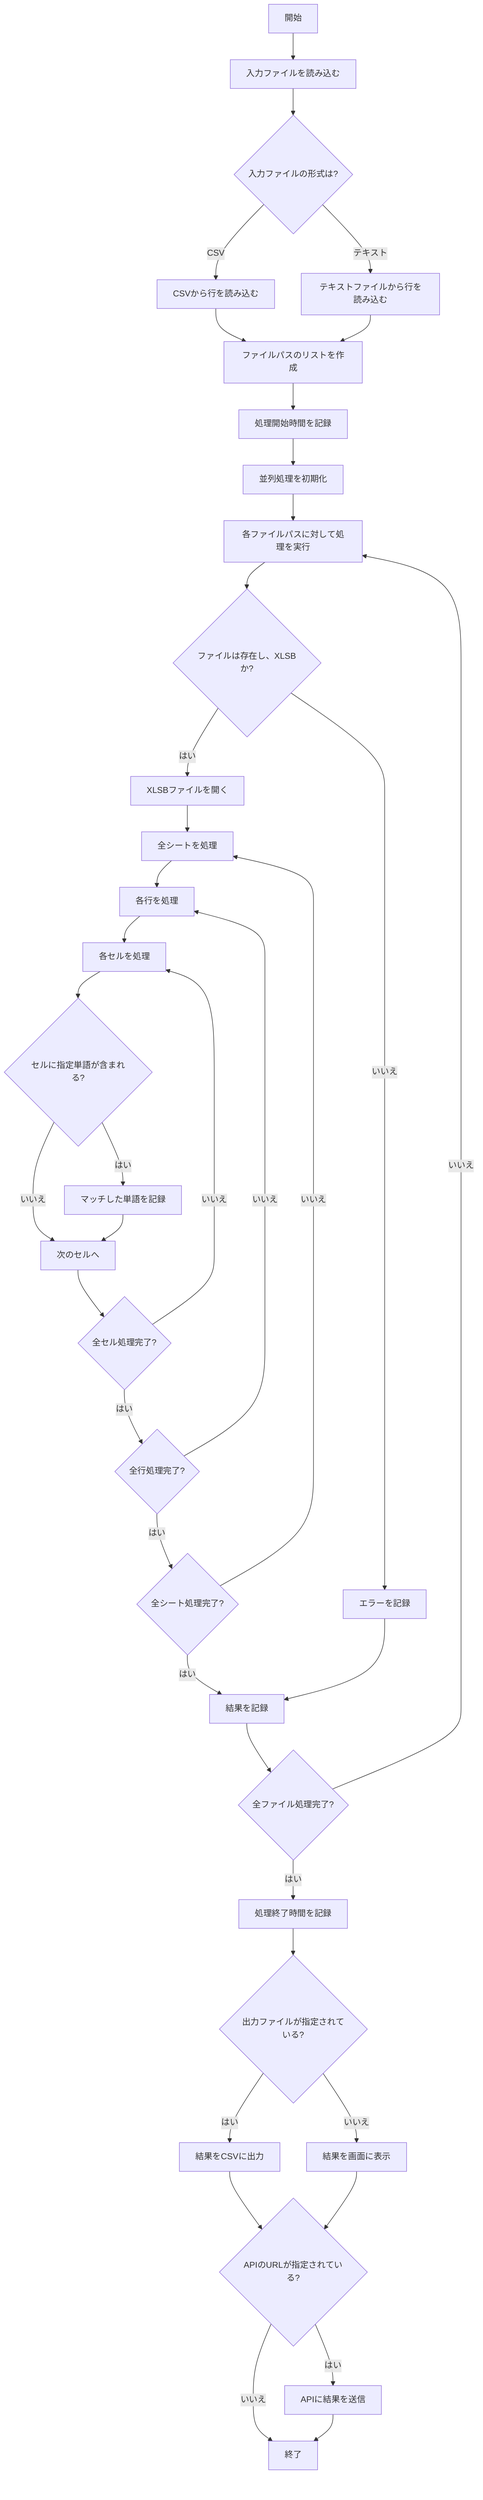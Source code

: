 flowchart TD
    A[開始] --> B[入力ファイルを読み込む]
    B --> C{入力ファイルの形式は?}
    C -->|CSV| D[CSVから行を読み込む]
    C -->|テキスト| E[テキストファイルから行を読み込む]
    D --> F[ファイルパスのリストを作成]
    E --> F
    F --> G[処理開始時間を記録]
    G --> H[並列処理を初期化]
    H --> I[各ファイルパスに対して処理を実行]
    I --> J{ファイルは存在し、XLSBか?}
    J -->|はい| K[XLSBファイルを開く]
    J -->|いいえ| L[エラーを記録]
    K --> M[全シートを処理]
    M --> N[各行を処理]
    N --> O[各セルを処理]
    O --> P{セルに指定単語が含まれる?}
    P -->|はい| Q[マッチした単語を記録]
    P -->|いいえ| R[次のセルへ]
    Q --> R
    R --> S{全セル処理完了?}
    S -->|いいえ| O
    S -->|はい| T{全行処理完了?}
    T -->|いいえ| N
    T -->|はい| U{全シート処理完了?}
    U -->|いいえ| M
    U -->|はい| V[結果を記録]
    L --> V
    V --> W{全ファイル処理完了?}
    W -->|いいえ| I
    W -->|はい| X[処理終了時間を記録]
    X --> Y{出力ファイルが指定されている?}
    Y -->|はい| Z[結果をCSVに出力]
    Y -->|いいえ| AA[結果を画面に表示]
    Z --> AB{APIのURLが指定されている?}
    AA --> AB
    AB -->|はい| AC[APIに結果を送信]
    AB -->|いいえ| AD[終了]
    AC --> AD